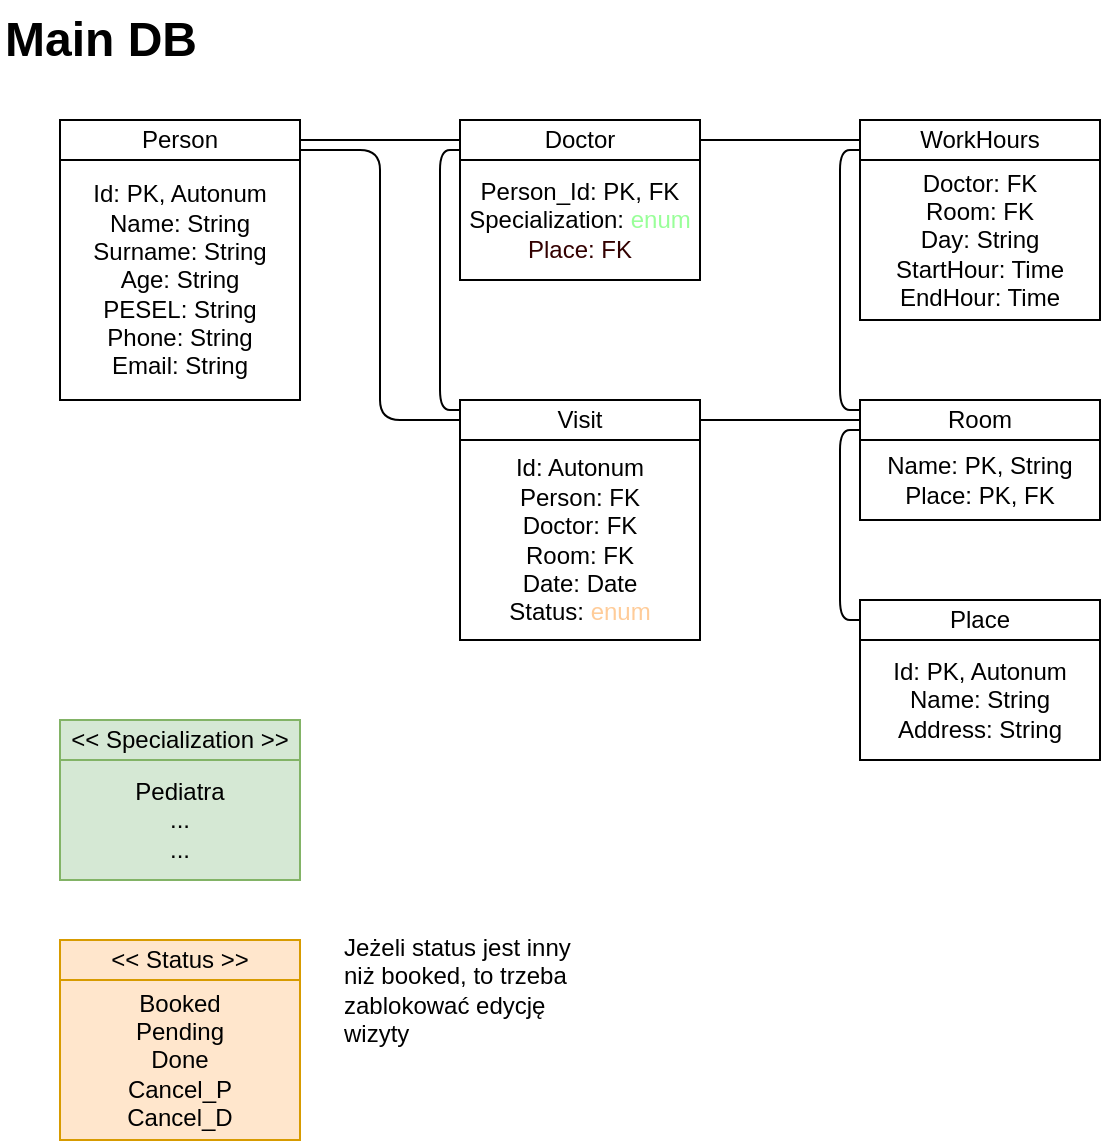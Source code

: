 <mxfile>
    <diagram id="JWge4KE4oWd2N9IsjyNw" name="Page-1">
        <mxGraphModel dx="975" dy="726" grid="1" gridSize="10" guides="1" tooltips="1" connect="1" arrows="1" fold="1" page="1" pageScale="1" pageWidth="850" pageHeight="1100" math="0" shadow="0">
            <root>
                <mxCell id="0"/>
                <mxCell id="1" parent="0"/>
                <mxCell id="2" value="Id: PK, Autonum&lt;div&gt;Name: String&lt;/div&gt;&lt;div&gt;Surname: String&lt;/div&gt;&lt;div&gt;Age: String&lt;/div&gt;&lt;div&gt;PESEL: String&lt;/div&gt;&lt;div&gt;Phone: String&lt;/div&gt;&lt;div&gt;Email: String&lt;/div&gt;" style="rounded=0;whiteSpace=wrap;html=1;" vertex="1" parent="1">
                    <mxGeometry x="40" y="80" width="120" height="120" as="geometry"/>
                </mxCell>
                <mxCell id="3" value="Person" style="rounded=0;whiteSpace=wrap;html=1;" vertex="1" parent="1">
                    <mxGeometry x="40" y="60" width="120" height="20" as="geometry"/>
                </mxCell>
                <mxCell id="5" value="Person_Id: PK, FK&lt;div&gt;Specialization: &lt;font style=&quot;color: rgb(153, 255, 153);&quot;&gt;enum&lt;/font&gt;&lt;/div&gt;&lt;div&gt;&lt;font style=&quot;color: rgb(51, 0, 0);&quot;&gt;Place: FK&lt;/font&gt;&lt;/div&gt;" style="rounded=0;whiteSpace=wrap;html=1;" vertex="1" parent="1">
                    <mxGeometry x="240" y="80" width="120" height="60" as="geometry"/>
                </mxCell>
                <mxCell id="6" value="Doctor" style="rounded=0;whiteSpace=wrap;html=1;" vertex="1" parent="1">
                    <mxGeometry x="240" y="60" width="120" height="20" as="geometry"/>
                </mxCell>
                <mxCell id="7" value="Visit" style="rounded=0;whiteSpace=wrap;html=1;" vertex="1" parent="1">
                    <mxGeometry x="240" y="200" width="120" height="20" as="geometry"/>
                </mxCell>
                <mxCell id="8" value="Id: Autonum&lt;div&gt;Person: FK&lt;/div&gt;&lt;div&gt;Doctor: FK&lt;/div&gt;&lt;div&gt;Room: FK&lt;/div&gt;&lt;div&gt;Date: Date&lt;/div&gt;&lt;div&gt;Status: &lt;font style=&quot;color: rgb(255, 204, 153);&quot;&gt;enum&lt;/font&gt;&lt;/div&gt;" style="rounded=0;whiteSpace=wrap;html=1;" vertex="1" parent="1">
                    <mxGeometry x="240" y="220" width="120" height="100" as="geometry"/>
                </mxCell>
                <mxCell id="9" value="&amp;lt;&amp;lt; Specialization &amp;gt;&amp;gt;" style="rounded=0;whiteSpace=wrap;html=1;fillColor=#d5e8d4;strokeColor=#82b366;" vertex="1" parent="1">
                    <mxGeometry x="40" y="360" width="120" height="20" as="geometry"/>
                </mxCell>
                <mxCell id="10" value="Pediatra&lt;div&gt;...&lt;/div&gt;&lt;div&gt;...&lt;/div&gt;" style="rounded=0;whiteSpace=wrap;html=1;fillColor=#d5e8d4;strokeColor=#82b366;" vertex="1" parent="1">
                    <mxGeometry x="40" y="380" width="120" height="60" as="geometry"/>
                </mxCell>
                <mxCell id="11" value="&amp;lt;&amp;lt; Status &amp;gt;&amp;gt;" style="rounded=0;whiteSpace=wrap;html=1;fillColor=#ffe6cc;strokeColor=#d79b00;" vertex="1" parent="1">
                    <mxGeometry x="40" y="470" width="120" height="20" as="geometry"/>
                </mxCell>
                <mxCell id="12" value="Booked&lt;div&gt;Pending&lt;/div&gt;&lt;div&gt;Done&lt;/div&gt;&lt;div&gt;Cancel_P&lt;/div&gt;&lt;div&gt;Cancel_D&lt;/div&gt;" style="rounded=0;whiteSpace=wrap;html=1;fillColor=#ffe6cc;strokeColor=#d79b00;" vertex="1" parent="1">
                    <mxGeometry x="40" y="490" width="120" height="80" as="geometry"/>
                </mxCell>
                <mxCell id="13" value="Jeżeli status jest inny niż booked, to trzeba zablokować edycję wizyty" style="text;html=1;align=left;verticalAlign=middle;whiteSpace=wrap;rounded=0;" vertex="1" parent="1">
                    <mxGeometry x="180" y="470" width="120" height="50" as="geometry"/>
                </mxCell>
                <mxCell id="14" value="" style="endArrow=none;html=1;exitX=1;exitY=0.5;exitDx=0;exitDy=0;entryX=0;entryY=0.5;entryDx=0;entryDy=0;" edge="1" parent="1" source="3" target="6">
                    <mxGeometry width="50" height="50" relative="1" as="geometry">
                        <mxPoint x="220" y="230" as="sourcePoint"/>
                        <mxPoint x="270" y="180" as="targetPoint"/>
                    </mxGeometry>
                </mxCell>
                <mxCell id="15" value="Main DB" style="text;strokeColor=none;fillColor=none;html=1;fontSize=24;fontStyle=1;verticalAlign=middle;align=center;" vertex="1" parent="1">
                    <mxGeometry x="10" width="100" height="40" as="geometry"/>
                </mxCell>
                <mxCell id="17" value="" style="endArrow=none;html=1;entryX=0;entryY=0.5;entryDx=0;entryDy=0;exitX=1;exitY=0.75;exitDx=0;exitDy=0;" edge="1" parent="1" source="3" target="7">
                    <mxGeometry width="50" height="50" relative="1" as="geometry">
                        <mxPoint x="180" y="110" as="sourcePoint"/>
                        <mxPoint x="220" y="290" as="targetPoint"/>
                        <Array as="points">
                            <mxPoint x="200" y="75"/>
                            <mxPoint x="200" y="210"/>
                        </Array>
                    </mxGeometry>
                </mxCell>
                <mxCell id="18" value="" style="endArrow=none;html=1;entryX=0;entryY=0.25;entryDx=0;entryDy=0;exitX=0;exitY=0.75;exitDx=0;exitDy=0;" edge="1" parent="1" source="6" target="7">
                    <mxGeometry width="50" height="50" relative="1" as="geometry">
                        <mxPoint x="170" y="240" as="sourcePoint"/>
                        <mxPoint x="220" y="190" as="targetPoint"/>
                        <Array as="points">
                            <mxPoint x="230" y="75"/>
                            <mxPoint x="230" y="205"/>
                        </Array>
                    </mxGeometry>
                </mxCell>
                <mxCell id="19" value="Room" style="rounded=0;whiteSpace=wrap;html=1;" vertex="1" parent="1">
                    <mxGeometry x="440" y="200" width="120" height="20" as="geometry"/>
                </mxCell>
                <mxCell id="20" value="Name: PK, String&lt;div&gt;Place: PK, FK&lt;/div&gt;" style="rounded=0;whiteSpace=wrap;html=1;" vertex="1" parent="1">
                    <mxGeometry x="440" y="220" width="120" height="40" as="geometry"/>
                </mxCell>
                <mxCell id="21" value="Place" style="rounded=0;whiteSpace=wrap;html=1;" vertex="1" parent="1">
                    <mxGeometry x="440" y="300" width="120" height="20" as="geometry"/>
                </mxCell>
                <mxCell id="22" value="&lt;div&gt;Id: PK, Autonum&lt;/div&gt;Name: String&lt;div&gt;Address: String&lt;/div&gt;" style="rounded=0;whiteSpace=wrap;html=1;" vertex="1" parent="1">
                    <mxGeometry x="440" y="320" width="120" height="60" as="geometry"/>
                </mxCell>
                <mxCell id="23" value="WorkHours" style="rounded=0;whiteSpace=wrap;html=1;" vertex="1" parent="1">
                    <mxGeometry x="440" y="60" width="120" height="20" as="geometry"/>
                </mxCell>
                <mxCell id="24" value="Doctor: FK&lt;div&gt;Room: FK&lt;/div&gt;&lt;div&gt;Day: String&lt;/div&gt;&lt;div&gt;StartHour: Time&lt;/div&gt;&lt;div&gt;EndHour: Time&lt;/div&gt;" style="rounded=0;whiteSpace=wrap;html=1;" vertex="1" parent="1">
                    <mxGeometry x="440" y="80" width="120" height="80" as="geometry"/>
                </mxCell>
                <mxCell id="25" value="" style="endArrow=none;html=1;entryX=0;entryY=0.5;entryDx=0;entryDy=0;exitX=1;exitY=0.5;exitDx=0;exitDy=0;" edge="1" parent="1" source="6" target="23">
                    <mxGeometry width="50" height="50" relative="1" as="geometry">
                        <mxPoint x="300" y="420" as="sourcePoint"/>
                        <mxPoint x="350" y="370" as="targetPoint"/>
                    </mxGeometry>
                </mxCell>
                <mxCell id="26" value="" style="endArrow=none;html=1;entryX=0;entryY=0.5;entryDx=0;entryDy=0;exitX=1;exitY=0.5;exitDx=0;exitDy=0;" edge="1" parent="1" source="7" target="19">
                    <mxGeometry width="50" height="50" relative="1" as="geometry">
                        <mxPoint x="320" y="470" as="sourcePoint"/>
                        <mxPoint x="370" y="420" as="targetPoint"/>
                    </mxGeometry>
                </mxCell>
                <mxCell id="27" value="" style="endArrow=none;html=1;entryX=0;entryY=0.5;entryDx=0;entryDy=0;exitX=0;exitY=0.75;exitDx=0;exitDy=0;" edge="1" parent="1" source="19" target="21">
                    <mxGeometry width="50" height="50" relative="1" as="geometry">
                        <mxPoint x="380" y="390" as="sourcePoint"/>
                        <mxPoint x="430" y="340" as="targetPoint"/>
                        <Array as="points">
                            <mxPoint x="430" y="215"/>
                            <mxPoint x="430" y="310"/>
                        </Array>
                    </mxGeometry>
                </mxCell>
                <mxCell id="28" value="" style="endArrow=none;html=1;entryX=0;entryY=0.75;entryDx=0;entryDy=0;exitX=0;exitY=0.25;exitDx=0;exitDy=0;" edge="1" parent="1" source="19" target="23">
                    <mxGeometry width="50" height="50" relative="1" as="geometry">
                        <mxPoint x="370" y="150" as="sourcePoint"/>
                        <mxPoint x="420" y="100" as="targetPoint"/>
                        <Array as="points">
                            <mxPoint x="430" y="205"/>
                            <mxPoint x="430" y="75"/>
                        </Array>
                    </mxGeometry>
                </mxCell>
            </root>
        </mxGraphModel>
    </diagram>
</mxfile>